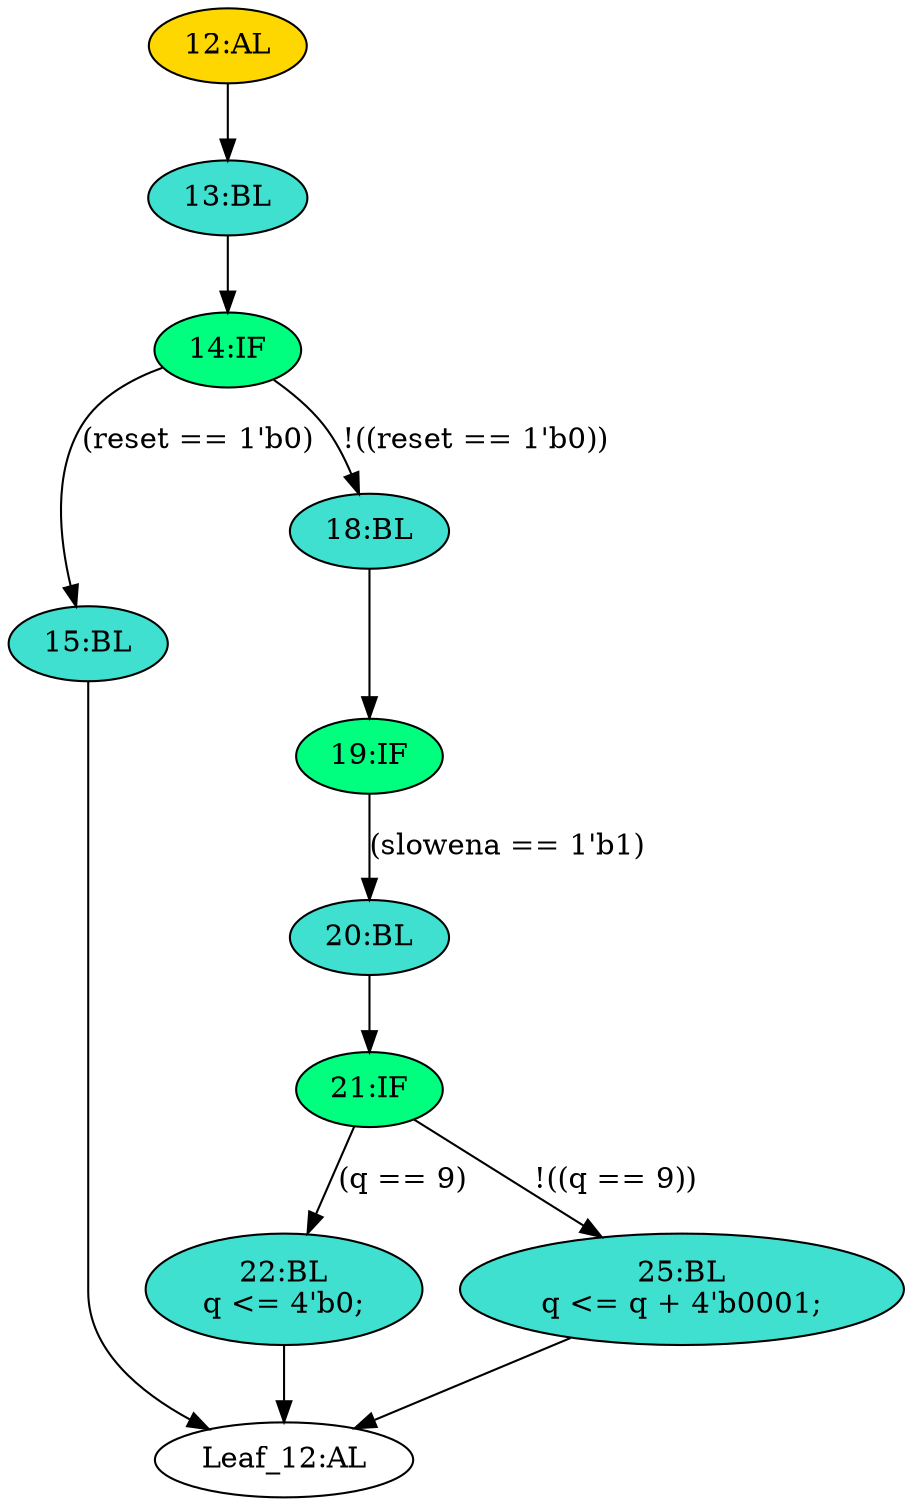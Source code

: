 strict digraph "" {
	node [label="\N"];
	"20:BL"	[ast="<pyverilog.vparser.ast.Block object at 0x7fdcc5aa1850>",
		fillcolor=turquoise,
		label="20:BL",
		statements="[]",
		style=filled,
		typ=Block];
	"21:IF"	[ast="<pyverilog.vparser.ast.IfStatement object at 0x7fdcc5aa1890>",
		fillcolor=springgreen,
		label="21:IF",
		statements="[]",
		style=filled,
		typ=IfStatement];
	"20:BL" -> "21:IF"	[cond="[]",
		lineno=None];
	"22:BL"	[ast="<pyverilog.vparser.ast.Block object at 0x7fdcc5aa1810>",
		fillcolor=turquoise,
		label="22:BL
q <= 4'b0;",
		statements="[<pyverilog.vparser.ast.NonblockingSubstitution object at 0x7fdcc5aa1690>]",
		style=filled,
		typ=Block];
	"Leaf_12:AL"	[def_var="['q']",
		label="Leaf_12:AL"];
	"22:BL" -> "Leaf_12:AL"	[cond="[]",
		lineno=None];
	"15:BL"	[ast="<pyverilog.vparser.ast.Block object at 0x7fdcc5aa1590>",
		fillcolor=turquoise,
		label="15:BL",
		statements="[]",
		style=filled,
		typ=Block];
	"15:BL" -> "Leaf_12:AL"	[cond="[]",
		lineno=None];
	"19:IF"	[ast="<pyverilog.vparser.ast.IfStatement object at 0x7fdcc5aa1c50>",
		fillcolor=springgreen,
		label="19:IF",
		statements="[]",
		style=filled,
		typ=IfStatement];
	"19:IF" -> "20:BL"	[cond="['slowena']",
		label="(slowena == 1'b1)",
		lineno=19];
	"13:BL"	[ast="<pyverilog.vparser.ast.Block object at 0x7fdcc5aa1d50>",
		fillcolor=turquoise,
		label="13:BL",
		statements="[]",
		style=filled,
		typ=Block];
	"14:IF"	[ast="<pyverilog.vparser.ast.IfStatement object at 0x7fdcc5aa1d90>",
		fillcolor=springgreen,
		label="14:IF",
		statements="[]",
		style=filled,
		typ=IfStatement];
	"13:BL" -> "14:IF"	[cond="[]",
		lineno=None];
	"14:IF" -> "15:BL"	[cond="['reset']",
		label="(reset == 1'b0)",
		lineno=14];
	"18:BL"	[ast="<pyverilog.vparser.ast.Block object at 0x7fdcc5aa1dd0>",
		fillcolor=turquoise,
		label="18:BL",
		statements="[]",
		style=filled,
		typ=Block];
	"14:IF" -> "18:BL"	[cond="['reset']",
		label="!((reset == 1'b0))",
		lineno=14];
	"18:BL" -> "19:IF"	[cond="[]",
		lineno=None];
	"12:AL"	[ast="<pyverilog.vparser.ast.Always object at 0x7fdcc5aa1f50>",
		clk_sens=True,
		fillcolor=gold,
		label="12:AL",
		sens="['clk']",
		statements="[]",
		style=filled,
		typ=Always,
		use_var="['reset', 'q', 'slowena']"];
	"12:AL" -> "13:BL"	[cond="[]",
		lineno=None];
	"25:BL"	[ast="<pyverilog.vparser.ast.Block object at 0x7fdcc5aa1910>",
		fillcolor=turquoise,
		label="25:BL
q <= q + 4'b0001;",
		statements="[<pyverilog.vparser.ast.NonblockingSubstitution object at 0x7fdcc5aa1950>]",
		style=filled,
		typ=Block];
	"25:BL" -> "Leaf_12:AL"	[cond="[]",
		lineno=None];
	"21:IF" -> "22:BL"	[cond="['q']",
		label="(q == 9)",
		lineno=21];
	"21:IF" -> "25:BL"	[cond="['q']",
		label="!((q == 9))",
		lineno=21];
}
